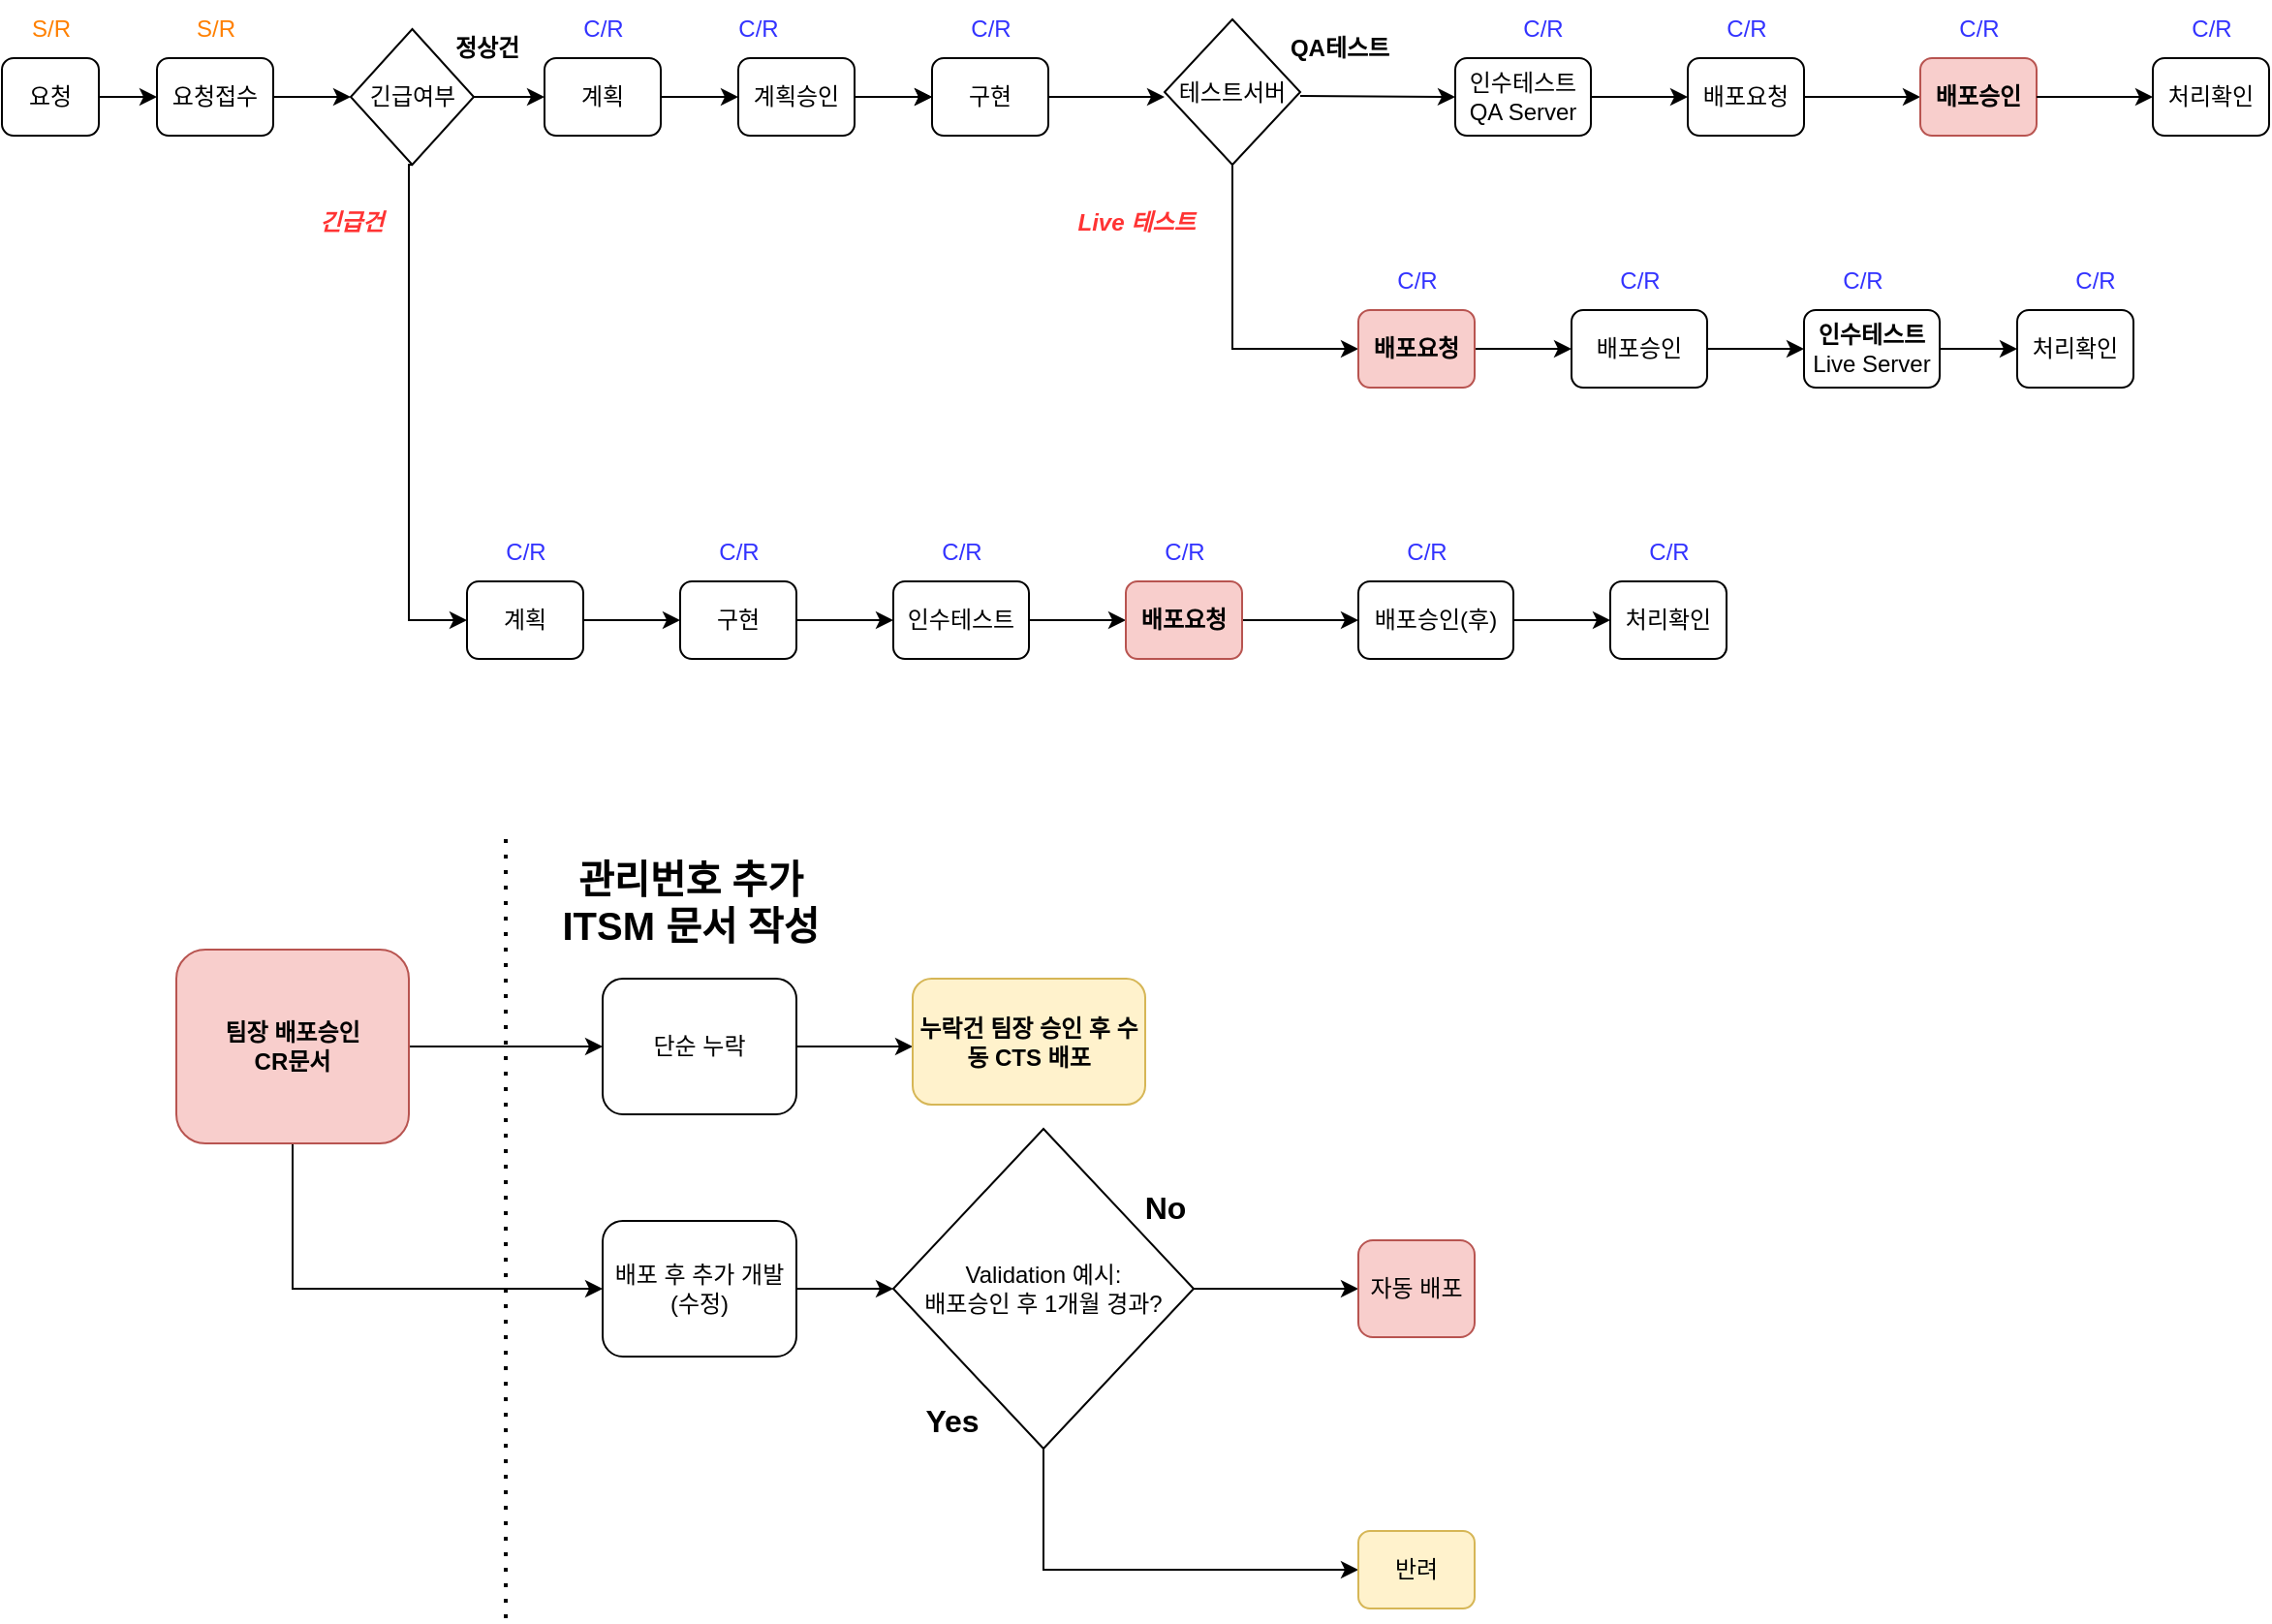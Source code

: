 <mxfile version="22.1.11" type="github">
  <diagram id="C5RBs43oDa-KdzZeNtuy" name="Page-1">
    <mxGraphModel dx="2261" dy="738" grid="1" gridSize="10" guides="1" tooltips="1" connect="1" arrows="1" fold="1" page="1" pageScale="1" pageWidth="827" pageHeight="1169" background="#ffffff" math="0" shadow="0">
      <root>
        <mxCell id="WIyWlLk6GJQsqaUBKTNV-0" />
        <mxCell id="WIyWlLk6GJQsqaUBKTNV-1" parent="WIyWlLk6GJQsqaUBKTNV-0" />
        <mxCell id="bHrff5qwEhBtDLo3kuQc-10" style="edgeStyle=orthogonalEdgeStyle;rounded=0;orthogonalLoop=1;jettySize=auto;html=1;exitX=1;exitY=0.5;exitDx=0;exitDy=0;entryX=0;entryY=0.5;entryDx=0;entryDy=0;" parent="WIyWlLk6GJQsqaUBKTNV-1" source="WIyWlLk6GJQsqaUBKTNV-3" target="bHrff5qwEhBtDLo3kuQc-8" edge="1">
          <mxGeometry relative="1" as="geometry" />
        </mxCell>
        <mxCell id="WIyWlLk6GJQsqaUBKTNV-3" value="요청" style="rounded=1;whiteSpace=wrap;html=1;fontSize=12;glass=0;strokeWidth=1;shadow=0;" parent="WIyWlLk6GJQsqaUBKTNV-1" vertex="1">
          <mxGeometry x="-600" y="160" width="50" height="40" as="geometry" />
        </mxCell>
        <mxCell id="bHrff5qwEhBtDLo3kuQc-9" style="edgeStyle=orthogonalEdgeStyle;rounded=0;orthogonalLoop=1;jettySize=auto;html=1;entryX=0;entryY=0.5;entryDx=0;entryDy=0;" parent="WIyWlLk6GJQsqaUBKTNV-1" source="bHrff5qwEhBtDLo3kuQc-37" target="bHrff5qwEhBtDLo3kuQc-13" edge="1">
          <mxGeometry relative="1" as="geometry">
            <mxPoint x="-360" y="180" as="targetPoint" />
            <mxPoint x="-420" y="180" as="sourcePoint" />
          </mxGeometry>
        </mxCell>
        <mxCell id="bHrff5qwEhBtDLo3kuQc-45" style="edgeStyle=orthogonalEdgeStyle;rounded=0;orthogonalLoop=1;jettySize=auto;html=1;exitX=1;exitY=0.5;exitDx=0;exitDy=0;entryX=0;entryY=0.5;entryDx=0;entryDy=0;" parent="WIyWlLk6GJQsqaUBKTNV-1" source="bHrff5qwEhBtDLo3kuQc-8" target="bHrff5qwEhBtDLo3kuQc-37" edge="1">
          <mxGeometry relative="1" as="geometry" />
        </mxCell>
        <mxCell id="bHrff5qwEhBtDLo3kuQc-8" value="요청접수" style="rounded=1;whiteSpace=wrap;html=1;fontSize=12;glass=0;strokeWidth=1;shadow=0;" parent="WIyWlLk6GJQsqaUBKTNV-1" vertex="1">
          <mxGeometry x="-520" y="160" width="60" height="40" as="geometry" />
        </mxCell>
        <mxCell id="bHrff5qwEhBtDLo3kuQc-43" style="edgeStyle=orthogonalEdgeStyle;rounded=0;orthogonalLoop=1;jettySize=auto;html=1;exitX=1;exitY=0.5;exitDx=0;exitDy=0;entryX=0;entryY=0.5;entryDx=0;entryDy=0;" parent="WIyWlLk6GJQsqaUBKTNV-1" source="bHrff5qwEhBtDLo3kuQc-13" target="bHrff5qwEhBtDLo3kuQc-17" edge="1">
          <mxGeometry relative="1" as="geometry" />
        </mxCell>
        <mxCell id="bHrff5qwEhBtDLo3kuQc-13" value="계획" style="rounded=1;whiteSpace=wrap;html=1;fontSize=12;glass=0;strokeWidth=1;shadow=0;" parent="WIyWlLk6GJQsqaUBKTNV-1" vertex="1">
          <mxGeometry x="-320" y="160" width="60" height="40" as="geometry" />
        </mxCell>
        <mxCell id="bHrff5qwEhBtDLo3kuQc-82" style="edgeStyle=orthogonalEdgeStyle;rounded=0;orthogonalLoop=1;jettySize=auto;html=1;exitX=1;exitY=0.5;exitDx=0;exitDy=0;" parent="WIyWlLk6GJQsqaUBKTNV-1" source="bHrff5qwEhBtDLo3kuQc-17" edge="1">
          <mxGeometry relative="1" as="geometry">
            <mxPoint x="-120" y="180" as="targetPoint" />
          </mxGeometry>
        </mxCell>
        <mxCell id="bHrff5qwEhBtDLo3kuQc-17" value="계획승인" style="rounded=1;whiteSpace=wrap;html=1;fontSize=12;glass=0;strokeWidth=1;shadow=0;" parent="WIyWlLk6GJQsqaUBKTNV-1" vertex="1">
          <mxGeometry x="-220" y="160" width="60" height="40" as="geometry" />
        </mxCell>
        <mxCell id="bHrff5qwEhBtDLo3kuQc-18" style="edgeStyle=orthogonalEdgeStyle;rounded=0;orthogonalLoop=1;jettySize=auto;html=1;" parent="WIyWlLk6GJQsqaUBKTNV-1" edge="1">
          <mxGeometry relative="1" as="geometry">
            <mxPoint x="-120" y="180" as="targetPoint" />
            <mxPoint x="-150" y="180" as="sourcePoint" />
          </mxGeometry>
        </mxCell>
        <mxCell id="bHrff5qwEhBtDLo3kuQc-19" value="구현" style="rounded=1;whiteSpace=wrap;html=1;fontSize=12;glass=0;strokeWidth=1;shadow=0;" parent="WIyWlLk6GJQsqaUBKTNV-1" vertex="1">
          <mxGeometry x="-120" y="160" width="60" height="40" as="geometry" />
        </mxCell>
        <mxCell id="bHrff5qwEhBtDLo3kuQc-20" style="edgeStyle=orthogonalEdgeStyle;rounded=0;orthogonalLoop=1;jettySize=auto;html=1;exitX=1;exitY=0.5;exitDx=0;exitDy=0;" parent="WIyWlLk6GJQsqaUBKTNV-1" edge="1">
          <mxGeometry relative="1" as="geometry">
            <mxPoint y="180" as="targetPoint" />
            <mxPoint x="-60" y="180" as="sourcePoint" />
          </mxGeometry>
        </mxCell>
        <mxCell id="bHrff5qwEhBtDLo3kuQc-66" style="edgeStyle=orthogonalEdgeStyle;rounded=0;orthogonalLoop=1;jettySize=auto;html=1;exitX=1;exitY=0.5;exitDx=0;exitDy=0;entryX=0;entryY=0.5;entryDx=0;entryDy=0;" parent="WIyWlLk6GJQsqaUBKTNV-1" source="bHrff5qwEhBtDLo3kuQc-21" target="bHrff5qwEhBtDLo3kuQc-23" edge="1">
          <mxGeometry relative="1" as="geometry" />
        </mxCell>
        <mxCell id="bHrff5qwEhBtDLo3kuQc-21" value="인수테스트&lt;br&gt;QA Server" style="rounded=1;whiteSpace=wrap;html=1;fontSize=12;glass=0;strokeWidth=1;shadow=0;" parent="WIyWlLk6GJQsqaUBKTNV-1" vertex="1">
          <mxGeometry x="150" y="160" width="70" height="40" as="geometry" />
        </mxCell>
        <mxCell id="bHrff5qwEhBtDLo3kuQc-23" value="배포요청" style="rounded=1;whiteSpace=wrap;html=1;fontSize=12;glass=0;strokeWidth=1;shadow=0;" parent="WIyWlLk6GJQsqaUBKTNV-1" vertex="1">
          <mxGeometry x="270" y="160" width="60" height="40" as="geometry" />
        </mxCell>
        <mxCell id="bHrff5qwEhBtDLo3kuQc-24" style="edgeStyle=orthogonalEdgeStyle;rounded=0;orthogonalLoop=1;jettySize=auto;html=1;exitX=1;exitY=0.5;exitDx=0;exitDy=0;" parent="WIyWlLk6GJQsqaUBKTNV-1" edge="1">
          <mxGeometry relative="1" as="geometry">
            <mxPoint x="390" y="180" as="targetPoint" />
            <mxPoint x="330" y="180" as="sourcePoint" />
          </mxGeometry>
        </mxCell>
        <mxCell id="bHrff5qwEhBtDLo3kuQc-25" value="배포승인" style="rounded=1;whiteSpace=wrap;html=1;fontSize=12;glass=0;strokeWidth=1;shadow=0;fontStyle=1;fillColor=#f8cecc;strokeColor=#b85450;" parent="WIyWlLk6GJQsqaUBKTNV-1" vertex="1">
          <mxGeometry x="390" y="160" width="60" height="40" as="geometry" />
        </mxCell>
        <mxCell id="bHrff5qwEhBtDLo3kuQc-26" style="edgeStyle=orthogonalEdgeStyle;rounded=0;orthogonalLoop=1;jettySize=auto;html=1;exitX=1;exitY=0.5;exitDx=0;exitDy=0;" parent="WIyWlLk6GJQsqaUBKTNV-1" edge="1">
          <mxGeometry relative="1" as="geometry">
            <mxPoint x="510" y="180" as="targetPoint" />
            <mxPoint x="450" y="180" as="sourcePoint" />
          </mxGeometry>
        </mxCell>
        <mxCell id="bHrff5qwEhBtDLo3kuQc-27" value="처리확인" style="rounded=1;whiteSpace=wrap;html=1;fontSize=12;glass=0;strokeWidth=1;shadow=0;" parent="WIyWlLk6GJQsqaUBKTNV-1" vertex="1">
          <mxGeometry x="510" y="160" width="60" height="40" as="geometry" />
        </mxCell>
        <mxCell id="bHrff5qwEhBtDLo3kuQc-28" value="S/R" style="text;html=1;align=center;verticalAlign=middle;resizable=0;points=[];autosize=1;strokeColor=none;fillColor=none;fontColor=#FF8000;" parent="WIyWlLk6GJQsqaUBKTNV-1" vertex="1">
          <mxGeometry x="-595" y="130" width="40" height="30" as="geometry" />
        </mxCell>
        <mxCell id="bHrff5qwEhBtDLo3kuQc-29" value="S/R" style="text;html=1;align=center;verticalAlign=middle;resizable=0;points=[];autosize=1;strokeColor=none;fillColor=none;fontColor=#FF8000;" parent="WIyWlLk6GJQsqaUBKTNV-1" vertex="1">
          <mxGeometry x="-510" y="130" width="40" height="30" as="geometry" />
        </mxCell>
        <mxCell id="bHrff5qwEhBtDLo3kuQc-30" value="C/R" style="text;html=1;align=center;verticalAlign=middle;resizable=0;points=[];autosize=1;strokeColor=none;fillColor=none;fontColor=#3333FF;" parent="WIyWlLk6GJQsqaUBKTNV-1" vertex="1">
          <mxGeometry x="-310" y="130" width="40" height="30" as="geometry" />
        </mxCell>
        <mxCell id="bHrff5qwEhBtDLo3kuQc-31" value="C/R" style="text;html=1;align=center;verticalAlign=middle;resizable=0;points=[];autosize=1;strokeColor=none;fillColor=none;fontColor=#3333FF;" parent="WIyWlLk6GJQsqaUBKTNV-1" vertex="1">
          <mxGeometry x="-230" y="130" width="40" height="30" as="geometry" />
        </mxCell>
        <mxCell id="bHrff5qwEhBtDLo3kuQc-32" value="C/R" style="text;html=1;align=center;verticalAlign=middle;resizable=0;points=[];autosize=1;strokeColor=none;fillColor=none;fontColor=#3333FF;" parent="WIyWlLk6GJQsqaUBKTNV-1" vertex="1">
          <mxGeometry x="-110" y="130" width="40" height="30" as="geometry" />
        </mxCell>
        <mxCell id="bHrff5qwEhBtDLo3kuQc-33" value="C/R" style="text;html=1;align=center;verticalAlign=middle;resizable=0;points=[];autosize=1;strokeColor=none;fillColor=none;fontColor=#3333FF;" parent="WIyWlLk6GJQsqaUBKTNV-1" vertex="1">
          <mxGeometry x="175" y="130" width="40" height="30" as="geometry" />
        </mxCell>
        <mxCell id="bHrff5qwEhBtDLo3kuQc-34" value="C/R" style="text;html=1;align=center;verticalAlign=middle;resizable=0;points=[];autosize=1;strokeColor=none;fillColor=none;fontColor=#3333FF;" parent="WIyWlLk6GJQsqaUBKTNV-1" vertex="1">
          <mxGeometry x="280" y="130" width="40" height="30" as="geometry" />
        </mxCell>
        <mxCell id="bHrff5qwEhBtDLo3kuQc-35" value="C/R" style="text;html=1;align=center;verticalAlign=middle;resizable=0;points=[];autosize=1;strokeColor=none;fillColor=none;fontColor=#3333FF;" parent="WIyWlLk6GJQsqaUBKTNV-1" vertex="1">
          <mxGeometry x="400" y="130" width="40" height="30" as="geometry" />
        </mxCell>
        <mxCell id="bHrff5qwEhBtDLo3kuQc-36" value="C/R" style="text;html=1;align=center;verticalAlign=middle;resizable=0;points=[];autosize=1;strokeColor=none;fillColor=none;fontColor=#3333FF;" parent="WIyWlLk6GJQsqaUBKTNV-1" vertex="1">
          <mxGeometry x="520" y="130" width="40" height="30" as="geometry" />
        </mxCell>
        <mxCell id="bHrff5qwEhBtDLo3kuQc-41" style="edgeStyle=orthogonalEdgeStyle;rounded=0;orthogonalLoop=1;jettySize=auto;html=1;exitX=0.5;exitY=1;exitDx=0;exitDy=0;entryX=0;entryY=0.5;entryDx=0;entryDy=0;" parent="WIyWlLk6GJQsqaUBKTNV-1" source="bHrff5qwEhBtDLo3kuQc-37" target="bHrff5qwEhBtDLo3kuQc-47" edge="1">
          <mxGeometry relative="1" as="geometry">
            <mxPoint x="-390" y="520" as="targetPoint" />
            <Array as="points">
              <mxPoint x="-390" y="215" />
              <mxPoint x="-390" y="450" />
            </Array>
          </mxGeometry>
        </mxCell>
        <mxCell id="bHrff5qwEhBtDLo3kuQc-37" value="긴급여부" style="rhombus;whiteSpace=wrap;html=1;" parent="WIyWlLk6GJQsqaUBKTNV-1" vertex="1">
          <mxGeometry x="-420" y="145" width="63.5" height="70" as="geometry" />
        </mxCell>
        <mxCell id="bHrff5qwEhBtDLo3kuQc-39" value="정상건" style="text;html=1;align=center;verticalAlign=middle;resizable=0;points=[];autosize=1;strokeColor=none;fillColor=none;fontStyle=1" parent="WIyWlLk6GJQsqaUBKTNV-1" vertex="1">
          <mxGeometry x="-380" y="140" width="60" height="30" as="geometry" />
        </mxCell>
        <mxCell id="bHrff5qwEhBtDLo3kuQc-40" value="긴급건" style="text;html=1;align=center;verticalAlign=middle;resizable=0;points=[];autosize=1;strokeColor=none;fillColor=none;fontStyle=3;fontColor=#FF3333;" parent="WIyWlLk6GJQsqaUBKTNV-1" vertex="1">
          <mxGeometry x="-450" y="230" width="60" height="30" as="geometry" />
        </mxCell>
        <mxCell id="bHrff5qwEhBtDLo3kuQc-53" style="edgeStyle=orthogonalEdgeStyle;rounded=0;orthogonalLoop=1;jettySize=auto;html=1;exitX=1;exitY=0.5;exitDx=0;exitDy=0;entryX=0;entryY=0.5;entryDx=0;entryDy=0;" parent="WIyWlLk6GJQsqaUBKTNV-1" source="bHrff5qwEhBtDLo3kuQc-47" target="bHrff5qwEhBtDLo3kuQc-49" edge="1">
          <mxGeometry relative="1" as="geometry" />
        </mxCell>
        <mxCell id="bHrff5qwEhBtDLo3kuQc-47" value="계획" style="rounded=1;whiteSpace=wrap;html=1;fontSize=12;glass=0;strokeWidth=1;shadow=0;" parent="WIyWlLk6GJQsqaUBKTNV-1" vertex="1">
          <mxGeometry x="-360" y="430" width="60" height="40" as="geometry" />
        </mxCell>
        <mxCell id="bHrff5qwEhBtDLo3kuQc-48" value="C/R" style="text;html=1;align=center;verticalAlign=middle;resizable=0;points=[];autosize=1;strokeColor=none;fillColor=none;fontColor=#3333FF;" parent="WIyWlLk6GJQsqaUBKTNV-1" vertex="1">
          <mxGeometry x="-350" y="400" width="40" height="30" as="geometry" />
        </mxCell>
        <mxCell id="bHrff5qwEhBtDLo3kuQc-54" style="edgeStyle=orthogonalEdgeStyle;rounded=0;orthogonalLoop=1;jettySize=auto;html=1;exitX=1;exitY=0.5;exitDx=0;exitDy=0;" parent="WIyWlLk6GJQsqaUBKTNV-1" source="bHrff5qwEhBtDLo3kuQc-49" target="bHrff5qwEhBtDLo3kuQc-51" edge="1">
          <mxGeometry relative="1" as="geometry" />
        </mxCell>
        <mxCell id="bHrff5qwEhBtDLo3kuQc-49" value="구현" style="rounded=1;whiteSpace=wrap;html=1;fontSize=12;glass=0;strokeWidth=1;shadow=0;" parent="WIyWlLk6GJQsqaUBKTNV-1" vertex="1">
          <mxGeometry x="-250" y="430" width="60" height="40" as="geometry" />
        </mxCell>
        <mxCell id="bHrff5qwEhBtDLo3kuQc-50" value="C/R" style="text;html=1;align=center;verticalAlign=middle;resizable=0;points=[];autosize=1;strokeColor=none;fillColor=none;fontColor=#3333FF;" parent="WIyWlLk6GJQsqaUBKTNV-1" vertex="1">
          <mxGeometry x="-240" y="400" width="40" height="30" as="geometry" />
        </mxCell>
        <mxCell id="bHrff5qwEhBtDLo3kuQc-57" style="edgeStyle=orthogonalEdgeStyle;rounded=0;orthogonalLoop=1;jettySize=auto;html=1;exitX=1;exitY=0.5;exitDx=0;exitDy=0;" parent="WIyWlLk6GJQsqaUBKTNV-1" source="bHrff5qwEhBtDLo3kuQc-51" target="bHrff5qwEhBtDLo3kuQc-55" edge="1">
          <mxGeometry relative="1" as="geometry" />
        </mxCell>
        <mxCell id="bHrff5qwEhBtDLo3kuQc-51" value="인수테스트" style="rounded=1;whiteSpace=wrap;html=1;fontSize=12;glass=0;strokeWidth=1;shadow=0;" parent="WIyWlLk6GJQsqaUBKTNV-1" vertex="1">
          <mxGeometry x="-140" y="430" width="70" height="40" as="geometry" />
        </mxCell>
        <mxCell id="bHrff5qwEhBtDLo3kuQc-52" value="C/R" style="text;html=1;align=center;verticalAlign=middle;resizable=0;points=[];autosize=1;strokeColor=none;fillColor=none;fontColor=#3333FF;" parent="WIyWlLk6GJQsqaUBKTNV-1" vertex="1">
          <mxGeometry x="-125" y="400" width="40" height="30" as="geometry" />
        </mxCell>
        <mxCell id="bHrff5qwEhBtDLo3kuQc-62" style="edgeStyle=orthogonalEdgeStyle;rounded=0;orthogonalLoop=1;jettySize=auto;html=1;exitX=1;exitY=0.5;exitDx=0;exitDy=0;entryX=0;entryY=0.5;entryDx=0;entryDy=0;" parent="WIyWlLk6GJQsqaUBKTNV-1" source="bHrff5qwEhBtDLo3kuQc-55" target="bHrff5qwEhBtDLo3kuQc-60" edge="1">
          <mxGeometry relative="1" as="geometry" />
        </mxCell>
        <mxCell id="bHrff5qwEhBtDLo3kuQc-55" value="배포요청" style="rounded=1;whiteSpace=wrap;html=1;fontSize=12;glass=0;strokeWidth=1;shadow=0;fillColor=#f8cecc;strokeColor=#b85450;fontStyle=1" parent="WIyWlLk6GJQsqaUBKTNV-1" vertex="1">
          <mxGeometry x="-20" y="430" width="60" height="40" as="geometry" />
        </mxCell>
        <mxCell id="bHrff5qwEhBtDLo3kuQc-56" value="C/R" style="text;html=1;align=center;verticalAlign=middle;resizable=0;points=[];autosize=1;strokeColor=none;fillColor=none;fontColor=#3333FF;" parent="WIyWlLk6GJQsqaUBKTNV-1" vertex="1">
          <mxGeometry x="-10" y="400" width="40" height="30" as="geometry" />
        </mxCell>
        <mxCell id="bHrff5qwEhBtDLo3kuQc-65" style="edgeStyle=orthogonalEdgeStyle;rounded=0;orthogonalLoop=1;jettySize=auto;html=1;exitX=1;exitY=0.5;exitDx=0;exitDy=0;" parent="WIyWlLk6GJQsqaUBKTNV-1" source="bHrff5qwEhBtDLo3kuQc-60" target="bHrff5qwEhBtDLo3kuQc-63" edge="1">
          <mxGeometry relative="1" as="geometry" />
        </mxCell>
        <mxCell id="bHrff5qwEhBtDLo3kuQc-60" value="배포승인(후)" style="rounded=1;whiteSpace=wrap;html=1;fontSize=12;glass=0;strokeWidth=1;shadow=0;" parent="WIyWlLk6GJQsqaUBKTNV-1" vertex="1">
          <mxGeometry x="100" y="430" width="80" height="40" as="geometry" />
        </mxCell>
        <mxCell id="bHrff5qwEhBtDLo3kuQc-61" value="C/R" style="text;html=1;align=center;verticalAlign=middle;resizable=0;points=[];autosize=1;strokeColor=none;fillColor=none;fontColor=#3333FF;" parent="WIyWlLk6GJQsqaUBKTNV-1" vertex="1">
          <mxGeometry x="115" y="400" width="40" height="30" as="geometry" />
        </mxCell>
        <mxCell id="bHrff5qwEhBtDLo3kuQc-63" value="처리확인" style="rounded=1;whiteSpace=wrap;html=1;fontSize=12;glass=0;strokeWidth=1;shadow=0;" parent="WIyWlLk6GJQsqaUBKTNV-1" vertex="1">
          <mxGeometry x="230" y="430" width="60" height="40" as="geometry" />
        </mxCell>
        <mxCell id="bHrff5qwEhBtDLo3kuQc-64" value="C/R" style="text;html=1;align=center;verticalAlign=middle;resizable=0;points=[];autosize=1;strokeColor=none;fillColor=none;fontColor=#3333FF;" parent="WIyWlLk6GJQsqaUBKTNV-1" vertex="1">
          <mxGeometry x="240" y="400" width="40" height="30" as="geometry" />
        </mxCell>
        <mxCell id="bHrff5qwEhBtDLo3kuQc-70" style="edgeStyle=orthogonalEdgeStyle;rounded=0;orthogonalLoop=1;jettySize=auto;html=1;exitX=0.5;exitY=1;exitDx=0;exitDy=0;" parent="WIyWlLk6GJQsqaUBKTNV-1" source="bHrff5qwEhBtDLo3kuQc-67" edge="1">
          <mxGeometry relative="1" as="geometry">
            <mxPoint x="100" y="310" as="targetPoint" />
            <Array as="points">
              <mxPoint x="35" y="310" />
            </Array>
          </mxGeometry>
        </mxCell>
        <mxCell id="bHrff5qwEhBtDLo3kuQc-67" value="테스트서버" style="rhombus;whiteSpace=wrap;html=1;" parent="WIyWlLk6GJQsqaUBKTNV-1" vertex="1">
          <mxGeometry y="140" width="70" height="75" as="geometry" />
        </mxCell>
        <mxCell id="bHrff5qwEhBtDLo3kuQc-68" value="QA테스트" style="text;html=1;align=center;verticalAlign=middle;resizable=0;points=[];autosize=1;strokeColor=none;fillColor=none;fontStyle=1" parent="WIyWlLk6GJQsqaUBKTNV-1" vertex="1">
          <mxGeometry x="50" y="140" width="80" height="30" as="geometry" />
        </mxCell>
        <mxCell id="bHrff5qwEhBtDLo3kuQc-69" value="Live 테스트" style="text;html=1;align=center;verticalAlign=middle;resizable=0;points=[];autosize=1;strokeColor=none;fillColor=none;fontStyle=3;fontColor=#FF3333;" parent="WIyWlLk6GJQsqaUBKTNV-1" vertex="1">
          <mxGeometry x="-60" y="230" width="90" height="30" as="geometry" />
        </mxCell>
        <mxCell id="bHrff5qwEhBtDLo3kuQc-83" style="edgeStyle=orthogonalEdgeStyle;rounded=0;orthogonalLoop=1;jettySize=auto;html=1;exitX=1;exitY=0.5;exitDx=0;exitDy=0;entryX=0;entryY=0.5;entryDx=0;entryDy=0;" parent="WIyWlLk6GJQsqaUBKTNV-1" source="bHrff5qwEhBtDLo3kuQc-71" target="bHrff5qwEhBtDLo3kuQc-74" edge="1">
          <mxGeometry relative="1" as="geometry" />
        </mxCell>
        <mxCell id="bHrff5qwEhBtDLo3kuQc-71" value="배포요청" style="rounded=1;whiteSpace=wrap;html=1;fontSize=12;glass=0;strokeWidth=1;shadow=0;fillColor=#f8cecc;strokeColor=#b85450;fontStyle=1" parent="WIyWlLk6GJQsqaUBKTNV-1" vertex="1">
          <mxGeometry x="100" y="290" width="60" height="40" as="geometry" />
        </mxCell>
        <mxCell id="bHrff5qwEhBtDLo3kuQc-73" value="C/R" style="text;html=1;align=center;verticalAlign=middle;resizable=0;points=[];autosize=1;strokeColor=none;fillColor=none;fontColor=#3333FF;" parent="WIyWlLk6GJQsqaUBKTNV-1" vertex="1">
          <mxGeometry x="110" y="260" width="40" height="30" as="geometry" />
        </mxCell>
        <mxCell id="bHrff5qwEhBtDLo3kuQc-89" style="edgeStyle=orthogonalEdgeStyle;rounded=0;orthogonalLoop=1;jettySize=auto;html=1;exitX=1;exitY=0.5;exitDx=0;exitDy=0;entryX=0;entryY=0.5;entryDx=0;entryDy=0;" parent="WIyWlLk6GJQsqaUBKTNV-1" source="bHrff5qwEhBtDLo3kuQc-74" target="bHrff5qwEhBtDLo3kuQc-84" edge="1">
          <mxGeometry relative="1" as="geometry" />
        </mxCell>
        <mxCell id="bHrff5qwEhBtDLo3kuQc-74" value="배포승인" style="rounded=1;whiteSpace=wrap;html=1;fontSize=12;glass=0;strokeWidth=1;shadow=0;" parent="WIyWlLk6GJQsqaUBKTNV-1" vertex="1">
          <mxGeometry x="210" y="290" width="70" height="40" as="geometry" />
        </mxCell>
        <mxCell id="bHrff5qwEhBtDLo3kuQc-75" value="C/R" style="text;html=1;align=center;verticalAlign=middle;resizable=0;points=[];autosize=1;strokeColor=none;fillColor=none;fontColor=#3333FF;" parent="WIyWlLk6GJQsqaUBKTNV-1" vertex="1">
          <mxGeometry x="225" y="260" width="40" height="30" as="geometry" />
        </mxCell>
        <mxCell id="bHrff5qwEhBtDLo3kuQc-81" style="edgeStyle=orthogonalEdgeStyle;rounded=0;orthogonalLoop=1;jettySize=auto;html=1;exitX=1;exitY=0.5;exitDx=0;exitDy=0;entryX=0;entryY=0.5;entryDx=0;entryDy=0;" parent="WIyWlLk6GJQsqaUBKTNV-1" target="bHrff5qwEhBtDLo3kuQc-21" edge="1">
          <mxGeometry relative="1" as="geometry">
            <mxPoint x="70" y="179.5" as="sourcePoint" />
            <mxPoint x="120" y="179.5" as="targetPoint" />
          </mxGeometry>
        </mxCell>
        <mxCell id="bHrff5qwEhBtDLo3kuQc-90" style="edgeStyle=orthogonalEdgeStyle;rounded=0;orthogonalLoop=1;jettySize=auto;html=1;exitX=1;exitY=0.5;exitDx=0;exitDy=0;entryX=0;entryY=0.5;entryDx=0;entryDy=0;" parent="WIyWlLk6GJQsqaUBKTNV-1" source="bHrff5qwEhBtDLo3kuQc-84" target="bHrff5qwEhBtDLo3kuQc-86" edge="1">
          <mxGeometry relative="1" as="geometry" />
        </mxCell>
        <mxCell id="bHrff5qwEhBtDLo3kuQc-84" value="인수테스트&lt;br style=&quot;border-color: var(--border-color); font-weight: 400;&quot;&gt;&lt;span style=&quot;font-weight: 400;&quot;&gt;Live Server&lt;/span&gt;" style="rounded=1;whiteSpace=wrap;html=1;fontSize=12;glass=0;strokeWidth=1;shadow=0;fontStyle=1;" parent="WIyWlLk6GJQsqaUBKTNV-1" vertex="1">
          <mxGeometry x="330" y="290" width="70" height="40" as="geometry" />
        </mxCell>
        <mxCell id="bHrff5qwEhBtDLo3kuQc-86" value="처리확인" style="rounded=1;whiteSpace=wrap;html=1;fontSize=12;glass=0;strokeWidth=1;shadow=0;" parent="WIyWlLk6GJQsqaUBKTNV-1" vertex="1">
          <mxGeometry x="440" y="290" width="60" height="40" as="geometry" />
        </mxCell>
        <mxCell id="bHrff5qwEhBtDLo3kuQc-87" value="C/R" style="text;html=1;align=center;verticalAlign=middle;resizable=0;points=[];autosize=1;strokeColor=none;fillColor=none;fontColor=#3333FF;" parent="WIyWlLk6GJQsqaUBKTNV-1" vertex="1">
          <mxGeometry x="340" y="260" width="40" height="30" as="geometry" />
        </mxCell>
        <mxCell id="bHrff5qwEhBtDLo3kuQc-88" value="C/R" style="text;html=1;align=center;verticalAlign=middle;resizable=0;points=[];autosize=1;strokeColor=none;fillColor=none;fontColor=#3333FF;" parent="WIyWlLk6GJQsqaUBKTNV-1" vertex="1">
          <mxGeometry x="460" y="260" width="40" height="30" as="geometry" />
        </mxCell>
        <mxCell id="bHrff5qwEhBtDLo3kuQc-94" style="edgeStyle=orthogonalEdgeStyle;rounded=0;orthogonalLoop=1;jettySize=auto;html=1;exitX=1;exitY=0.5;exitDx=0;exitDy=0;" parent="WIyWlLk6GJQsqaUBKTNV-1" source="bHrff5qwEhBtDLo3kuQc-93" edge="1">
          <mxGeometry relative="1" as="geometry">
            <mxPoint x="-130" y="670" as="targetPoint" />
          </mxGeometry>
        </mxCell>
        <mxCell id="bHrff5qwEhBtDLo3kuQc-93" value="단순 누락" style="rounded=1;whiteSpace=wrap;html=1;fontSize=12;glass=0;strokeWidth=1;shadow=0;" parent="WIyWlLk6GJQsqaUBKTNV-1" vertex="1">
          <mxGeometry x="-290" y="635" width="100" height="70" as="geometry" />
        </mxCell>
        <mxCell id="bHrff5qwEhBtDLo3kuQc-99" style="edgeStyle=orthogonalEdgeStyle;rounded=0;orthogonalLoop=1;jettySize=auto;html=1;exitX=1;exitY=0.5;exitDx=0;exitDy=0;entryX=0;entryY=0.5;entryDx=0;entryDy=0;" parent="WIyWlLk6GJQsqaUBKTNV-1" source="bHrff5qwEhBtDLo3kuQc-96" target="bHrff5qwEhBtDLo3kuQc-93" edge="1">
          <mxGeometry relative="1" as="geometry" />
        </mxCell>
        <mxCell id="bHrff5qwEhBtDLo3kuQc-107" style="edgeStyle=orthogonalEdgeStyle;rounded=0;orthogonalLoop=1;jettySize=auto;html=1;exitX=1;exitY=0.5;exitDx=0;exitDy=0;entryX=0;entryY=0.5;entryDx=0;entryDy=0;" parent="WIyWlLk6GJQsqaUBKTNV-1" source="bHrff5qwEhBtDLo3kuQc-96" target="bHrff5qwEhBtDLo3kuQc-105" edge="1">
          <mxGeometry relative="1" as="geometry">
            <Array as="points">
              <mxPoint x="-450" y="670" />
              <mxPoint x="-450" y="795" />
            </Array>
          </mxGeometry>
        </mxCell>
        <mxCell id="bHrff5qwEhBtDLo3kuQc-96" value="팀장 배포승인&lt;br&gt;CR문서" style="rounded=1;whiteSpace=wrap;html=1;fontSize=12;glass=0;strokeWidth=1;shadow=0;fillColor=#f8cecc;strokeColor=#b85450;fontStyle=1" parent="WIyWlLk6GJQsqaUBKTNV-1" vertex="1">
          <mxGeometry x="-510" y="620" width="120" height="100" as="geometry" />
        </mxCell>
        <mxCell id="bHrff5qwEhBtDLo3kuQc-100" value="관리번호 추가&lt;br&gt;ITSM 문서 작성" style="text;html=1;align=center;verticalAlign=middle;resizable=0;points=[];autosize=1;strokeColor=none;fillColor=none;fontStyle=1;fontSize=20;" parent="WIyWlLk6GJQsqaUBKTNV-1" vertex="1">
          <mxGeometry x="-325" y="565" width="160" height="60" as="geometry" />
        </mxCell>
        <mxCell id="bHrff5qwEhBtDLo3kuQc-109" style="edgeStyle=orthogonalEdgeStyle;rounded=0;orthogonalLoop=1;jettySize=auto;html=1;exitX=1;exitY=0.5;exitDx=0;exitDy=0;" parent="WIyWlLk6GJQsqaUBKTNV-1" source="bHrff5qwEhBtDLo3kuQc-101" edge="1">
          <mxGeometry relative="1" as="geometry">
            <mxPoint x="100" y="795" as="targetPoint" />
          </mxGeometry>
        </mxCell>
        <mxCell id="bHrff5qwEhBtDLo3kuQc-114" style="edgeStyle=orthogonalEdgeStyle;rounded=0;orthogonalLoop=1;jettySize=auto;html=1;exitX=0.5;exitY=1;exitDx=0;exitDy=0;entryX=0;entryY=0.5;entryDx=0;entryDy=0;" parent="WIyWlLk6GJQsqaUBKTNV-1" source="bHrff5qwEhBtDLo3kuQc-101" target="bHrff5qwEhBtDLo3kuQc-113" edge="1">
          <mxGeometry relative="1" as="geometry" />
        </mxCell>
        <mxCell id="bHrff5qwEhBtDLo3kuQc-101" value="Validation 예시:&lt;br&gt;배포승인 후 1개월 경과?" style="rhombus;whiteSpace=wrap;html=1;" parent="WIyWlLk6GJQsqaUBKTNV-1" vertex="1">
          <mxGeometry x="-140" y="712.5" width="155" height="165" as="geometry" />
        </mxCell>
        <mxCell id="bHrff5qwEhBtDLo3kuQc-102" value="누락건 팀장 승인 후 수동 CTS 배포" style="rounded=1;whiteSpace=wrap;html=1;fontSize=12;glass=0;strokeWidth=1;shadow=0;fontStyle=1;fillColor=#fff2cc;strokeColor=#d6b656;" parent="WIyWlLk6GJQsqaUBKTNV-1" vertex="1">
          <mxGeometry x="-130" y="635" width="120" height="65" as="geometry" />
        </mxCell>
        <mxCell id="bHrff5qwEhBtDLo3kuQc-104" value="" style="endArrow=none;dashed=1;html=1;dashPattern=1 3;strokeWidth=2;rounded=0;" parent="WIyWlLk6GJQsqaUBKTNV-1" edge="1">
          <mxGeometry width="50" height="50" relative="1" as="geometry">
            <mxPoint x="-340" y="965" as="sourcePoint" />
            <mxPoint x="-340" y="560" as="targetPoint" />
          </mxGeometry>
        </mxCell>
        <mxCell id="bHrff5qwEhBtDLo3kuQc-108" style="edgeStyle=orthogonalEdgeStyle;rounded=0;orthogonalLoop=1;jettySize=auto;html=1;exitX=1;exitY=0.5;exitDx=0;exitDy=0;entryX=0;entryY=0.5;entryDx=0;entryDy=0;" parent="WIyWlLk6GJQsqaUBKTNV-1" source="bHrff5qwEhBtDLo3kuQc-105" target="bHrff5qwEhBtDLo3kuQc-101" edge="1">
          <mxGeometry relative="1" as="geometry" />
        </mxCell>
        <mxCell id="bHrff5qwEhBtDLo3kuQc-105" value="배포 후 추가 개발(수정)" style="rounded=1;whiteSpace=wrap;html=1;fontSize=12;glass=0;strokeWidth=1;shadow=0;" parent="WIyWlLk6GJQsqaUBKTNV-1" vertex="1">
          <mxGeometry x="-290" y="760" width="100" height="70" as="geometry" />
        </mxCell>
        <mxCell id="bHrff5qwEhBtDLo3kuQc-110" value="No" style="text;html=1;align=center;verticalAlign=middle;resizable=0;points=[];autosize=1;strokeColor=none;fillColor=none;fontSize=16;fontStyle=1" parent="WIyWlLk6GJQsqaUBKTNV-1" vertex="1">
          <mxGeometry x="-20" y="738" width="40" height="30" as="geometry" />
        </mxCell>
        <mxCell id="bHrff5qwEhBtDLo3kuQc-112" value="자동 배포" style="rounded=1;whiteSpace=wrap;html=1;fontSize=12;glass=0;strokeWidth=1;shadow=0;fillColor=#f8cecc;strokeColor=#b85450;" parent="WIyWlLk6GJQsqaUBKTNV-1" vertex="1">
          <mxGeometry x="100" y="770" width="60" height="50" as="geometry" />
        </mxCell>
        <mxCell id="bHrff5qwEhBtDLo3kuQc-113" value="반려" style="rounded=1;whiteSpace=wrap;html=1;fontSize=12;glass=0;strokeWidth=1;shadow=0;fillColor=#fff2cc;strokeColor=#d6b656;" parent="WIyWlLk6GJQsqaUBKTNV-1" vertex="1">
          <mxGeometry x="100" y="920" width="60" height="40" as="geometry" />
        </mxCell>
        <mxCell id="bHrff5qwEhBtDLo3kuQc-115" value="Yes" style="text;html=1;align=center;verticalAlign=middle;resizable=0;points=[];autosize=1;strokeColor=none;fillColor=none;fontSize=16;fontStyle=1" parent="WIyWlLk6GJQsqaUBKTNV-1" vertex="1">
          <mxGeometry x="-135" y="847.5" width="50" height="30" as="geometry" />
        </mxCell>
      </root>
    </mxGraphModel>
  </diagram>
</mxfile>
